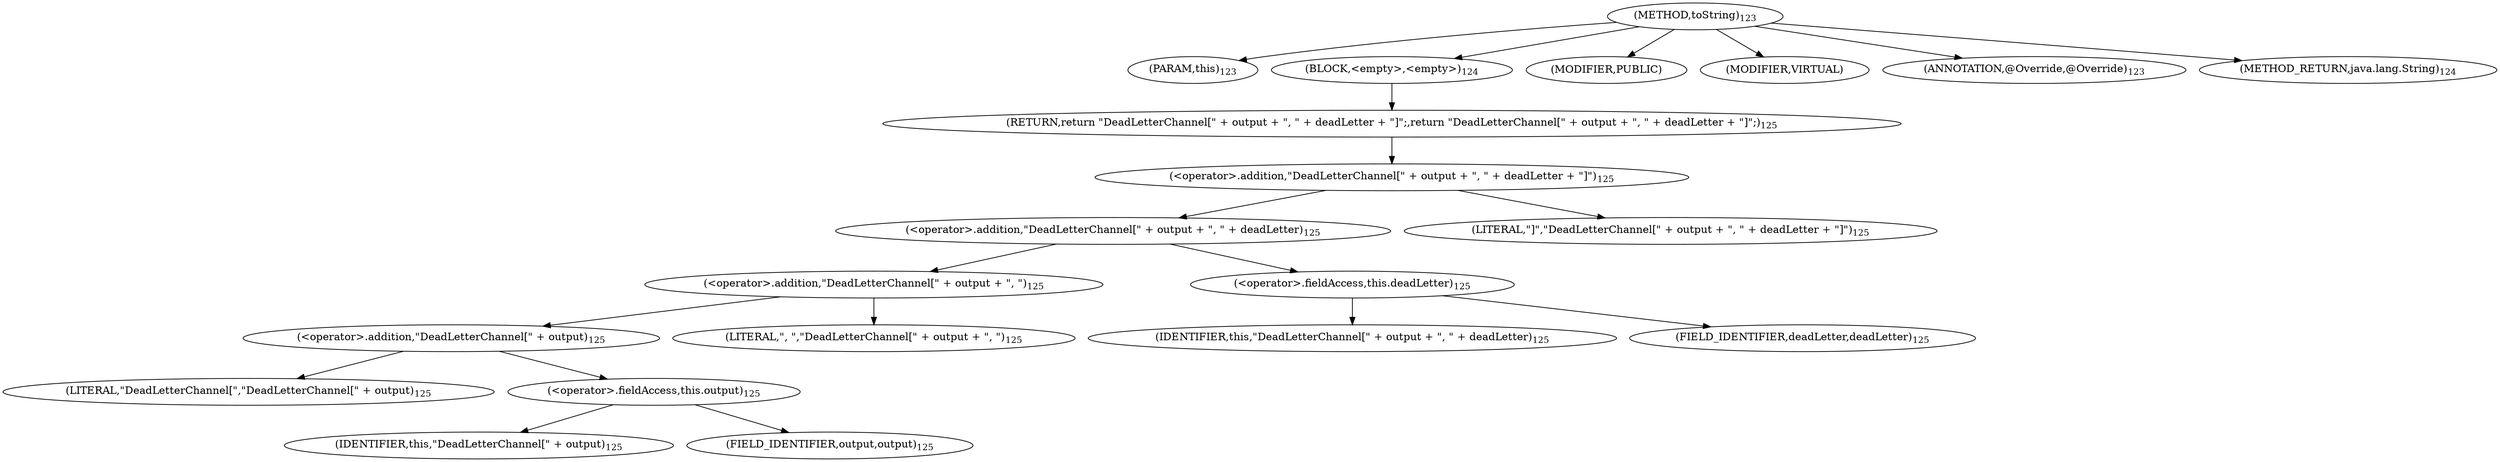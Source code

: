 digraph "toString" {  
"257" [label = <(METHOD,toString)<SUB>123</SUB>> ]
"258" [label = <(PARAM,this)<SUB>123</SUB>> ]
"259" [label = <(BLOCK,&lt;empty&gt;,&lt;empty&gt;)<SUB>124</SUB>> ]
"260" [label = <(RETURN,return &quot;DeadLetterChannel[&quot; + output + &quot;, &quot; + deadLetter + &quot;]&quot;;,return &quot;DeadLetterChannel[&quot; + output + &quot;, &quot; + deadLetter + &quot;]&quot;;)<SUB>125</SUB>> ]
"261" [label = <(&lt;operator&gt;.addition,&quot;DeadLetterChannel[&quot; + output + &quot;, &quot; + deadLetter + &quot;]&quot;)<SUB>125</SUB>> ]
"262" [label = <(&lt;operator&gt;.addition,&quot;DeadLetterChannel[&quot; + output + &quot;, &quot; + deadLetter)<SUB>125</SUB>> ]
"263" [label = <(&lt;operator&gt;.addition,&quot;DeadLetterChannel[&quot; + output + &quot;, &quot;)<SUB>125</SUB>> ]
"264" [label = <(&lt;operator&gt;.addition,&quot;DeadLetterChannel[&quot; + output)<SUB>125</SUB>> ]
"265" [label = <(LITERAL,&quot;DeadLetterChannel[&quot;,&quot;DeadLetterChannel[&quot; + output)<SUB>125</SUB>> ]
"266" [label = <(&lt;operator&gt;.fieldAccess,this.output)<SUB>125</SUB>> ]
"267" [label = <(IDENTIFIER,this,&quot;DeadLetterChannel[&quot; + output)<SUB>125</SUB>> ]
"268" [label = <(FIELD_IDENTIFIER,output,output)<SUB>125</SUB>> ]
"269" [label = <(LITERAL,&quot;, &quot;,&quot;DeadLetterChannel[&quot; + output + &quot;, &quot;)<SUB>125</SUB>> ]
"270" [label = <(&lt;operator&gt;.fieldAccess,this.deadLetter)<SUB>125</SUB>> ]
"271" [label = <(IDENTIFIER,this,&quot;DeadLetterChannel[&quot; + output + &quot;, &quot; + deadLetter)<SUB>125</SUB>> ]
"272" [label = <(FIELD_IDENTIFIER,deadLetter,deadLetter)<SUB>125</SUB>> ]
"273" [label = <(LITERAL,&quot;]&quot;,&quot;DeadLetterChannel[&quot; + output + &quot;, &quot; + deadLetter + &quot;]&quot;)<SUB>125</SUB>> ]
"274" [label = <(MODIFIER,PUBLIC)> ]
"275" [label = <(MODIFIER,VIRTUAL)> ]
"276" [label = <(ANNOTATION,@Override,@Override)<SUB>123</SUB>> ]
"277" [label = <(METHOD_RETURN,java.lang.String)<SUB>124</SUB>> ]
  "257" -> "258" 
  "257" -> "259" 
  "257" -> "274" 
  "257" -> "275" 
  "257" -> "276" 
  "257" -> "277" 
  "259" -> "260" 
  "260" -> "261" 
  "261" -> "262" 
  "261" -> "273" 
  "262" -> "263" 
  "262" -> "270" 
  "263" -> "264" 
  "263" -> "269" 
  "264" -> "265" 
  "264" -> "266" 
  "266" -> "267" 
  "266" -> "268" 
  "270" -> "271" 
  "270" -> "272" 
}

